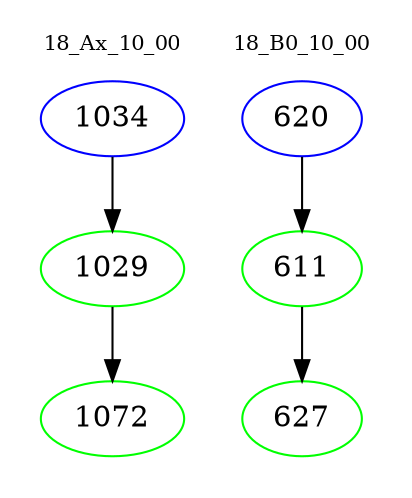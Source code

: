 digraph{
subgraph cluster_0 {
color = white
label = "18_Ax_10_00";
fontsize=10;
T0_1034 [label="1034", color="blue"]
T0_1034 -> T0_1029 [color="black"]
T0_1029 [label="1029", color="green"]
T0_1029 -> T0_1072 [color="black"]
T0_1072 [label="1072", color="green"]
}
subgraph cluster_1 {
color = white
label = "18_B0_10_00";
fontsize=10;
T1_620 [label="620", color="blue"]
T1_620 -> T1_611 [color="black"]
T1_611 [label="611", color="green"]
T1_611 -> T1_627 [color="black"]
T1_627 [label="627", color="green"]
}
}

